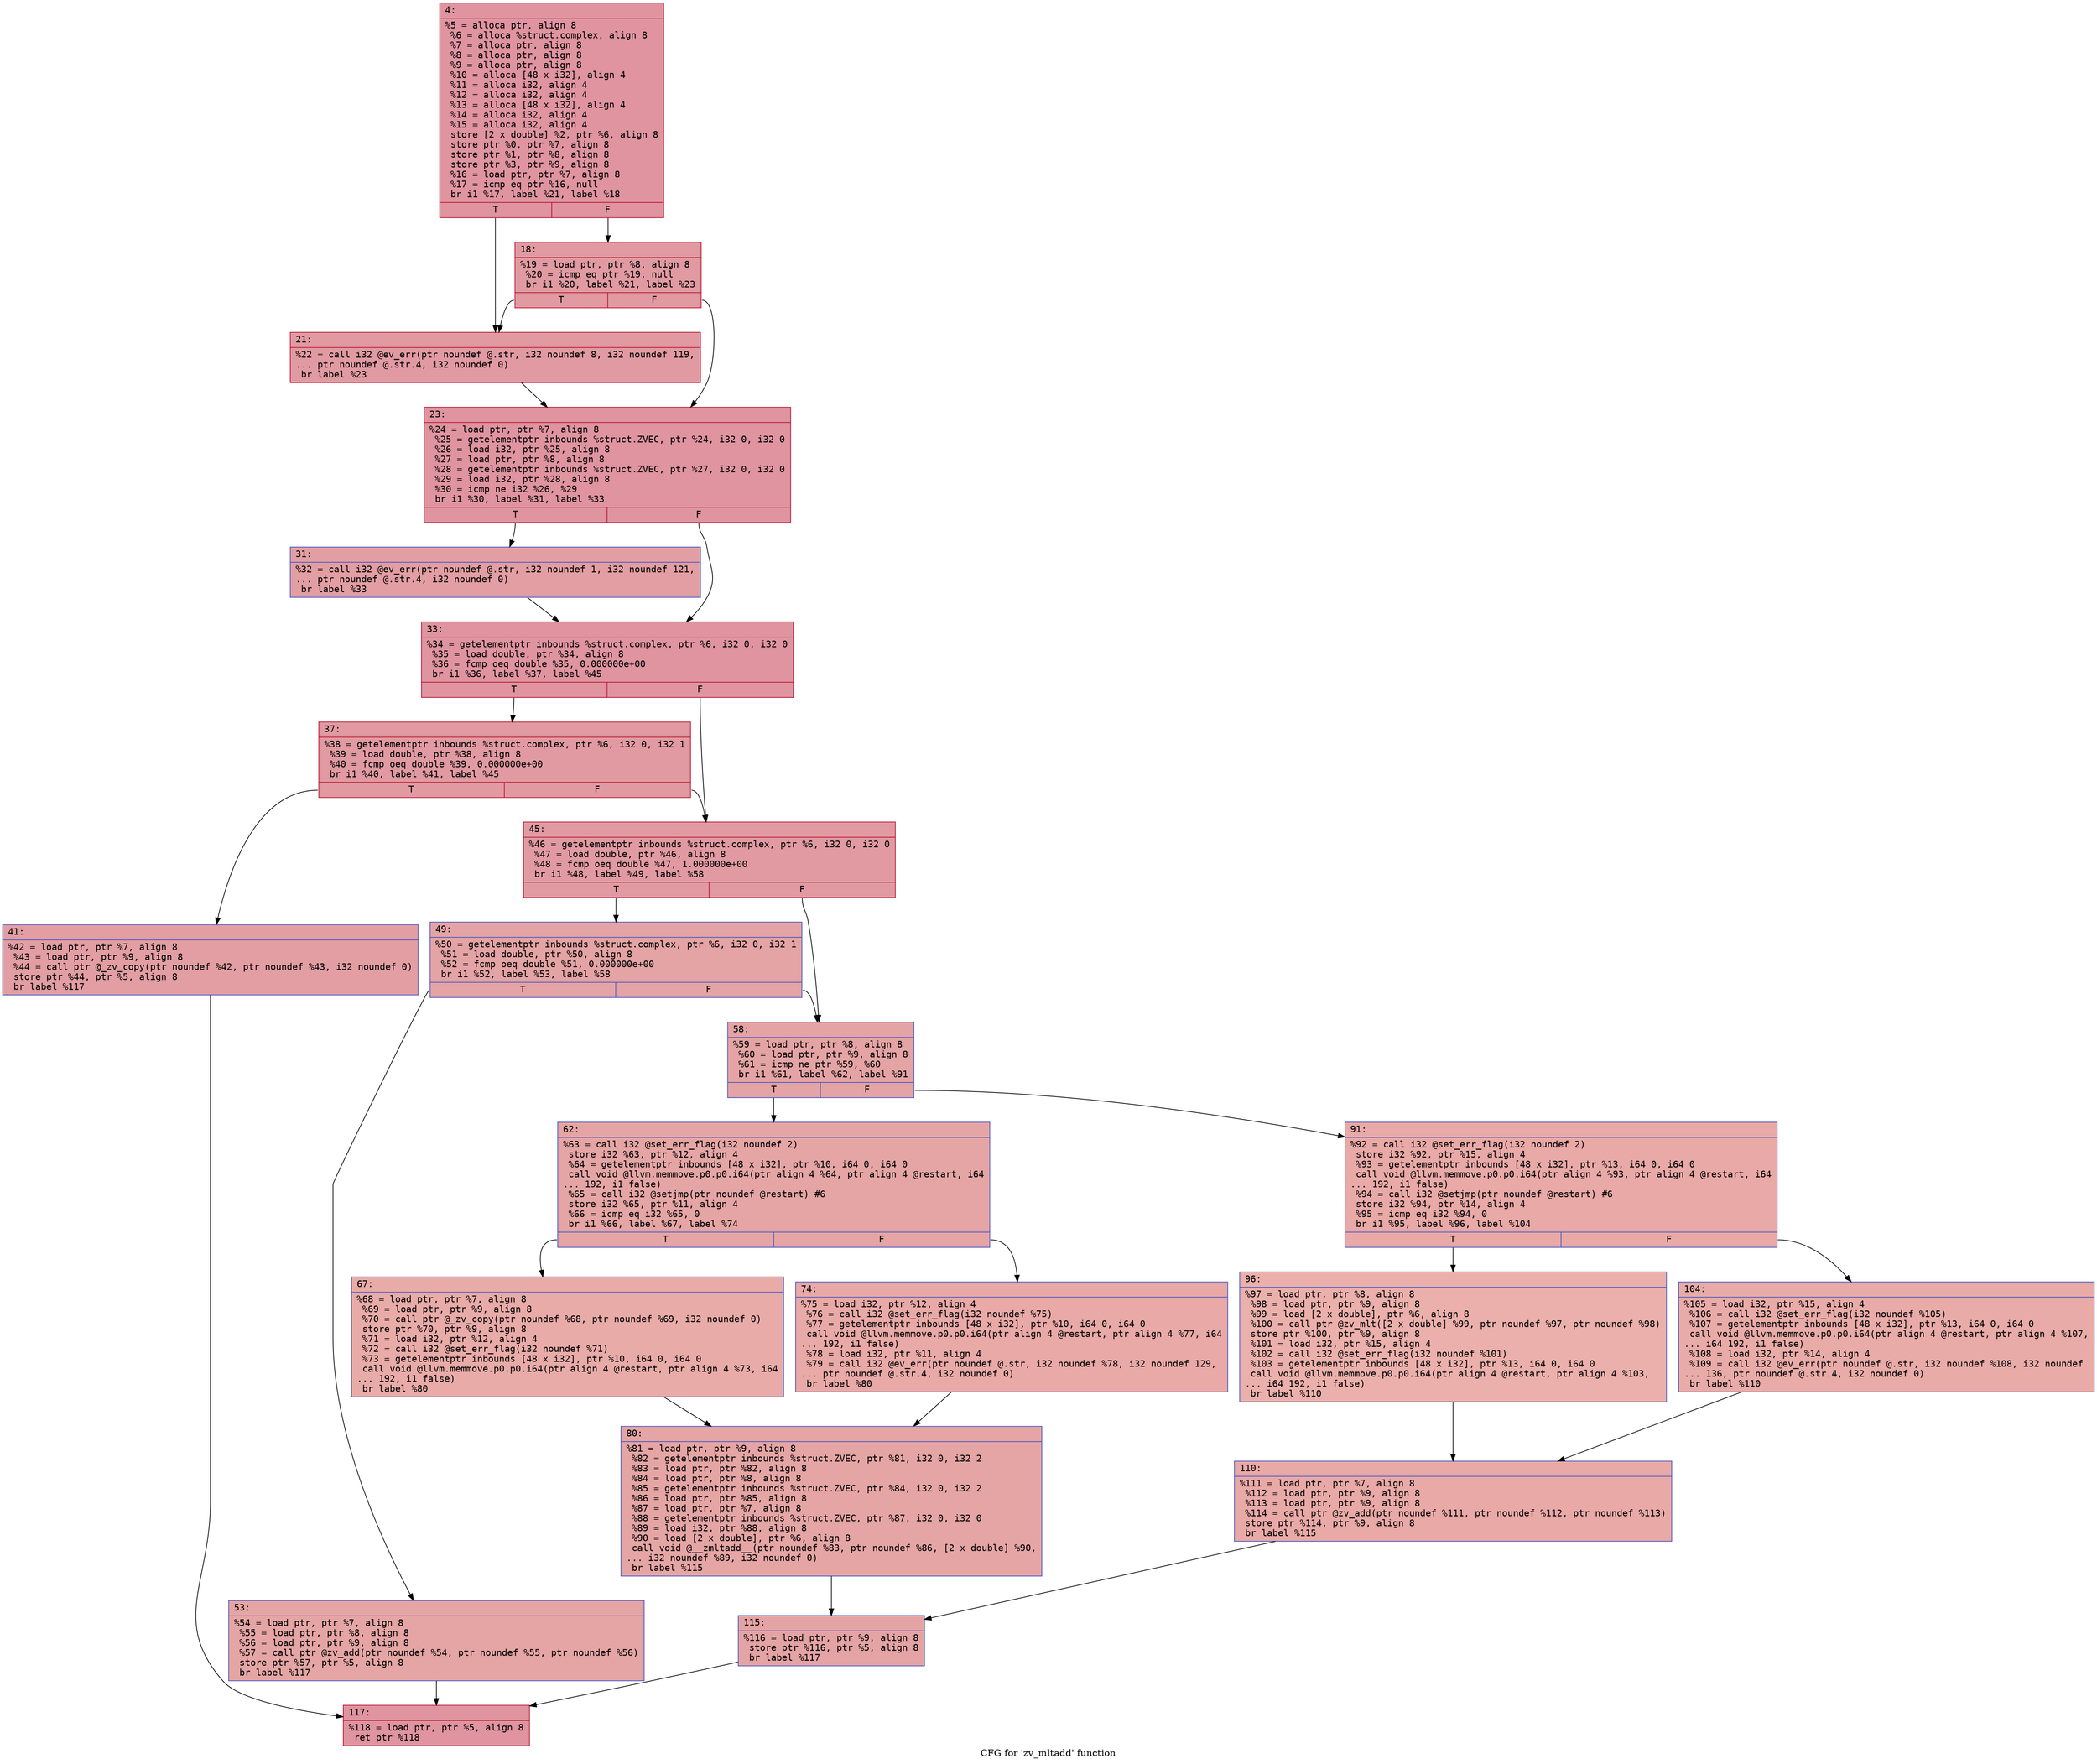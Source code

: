 digraph "CFG for 'zv_mltadd' function" {
	label="CFG for 'zv_mltadd' function";

	Node0x600000d8d540 [shape=record,color="#b70d28ff", style=filled, fillcolor="#b70d2870" fontname="Courier",label="{4:\l|  %5 = alloca ptr, align 8\l  %6 = alloca %struct.complex, align 8\l  %7 = alloca ptr, align 8\l  %8 = alloca ptr, align 8\l  %9 = alloca ptr, align 8\l  %10 = alloca [48 x i32], align 4\l  %11 = alloca i32, align 4\l  %12 = alloca i32, align 4\l  %13 = alloca [48 x i32], align 4\l  %14 = alloca i32, align 4\l  %15 = alloca i32, align 4\l  store [2 x double] %2, ptr %6, align 8\l  store ptr %0, ptr %7, align 8\l  store ptr %1, ptr %8, align 8\l  store ptr %3, ptr %9, align 8\l  %16 = load ptr, ptr %7, align 8\l  %17 = icmp eq ptr %16, null\l  br i1 %17, label %21, label %18\l|{<s0>T|<s1>F}}"];
	Node0x600000d8d540:s0 -> Node0x600000d8d8b0[tooltip="4 -> 21\nProbability 37.50%" ];
	Node0x600000d8d540:s1 -> Node0x600000d8d860[tooltip="4 -> 18\nProbability 62.50%" ];
	Node0x600000d8d860 [shape=record,color="#b70d28ff", style=filled, fillcolor="#bb1b2c70" fontname="Courier",label="{18:\l|  %19 = load ptr, ptr %8, align 8\l  %20 = icmp eq ptr %19, null\l  br i1 %20, label %21, label %23\l|{<s0>T|<s1>F}}"];
	Node0x600000d8d860:s0 -> Node0x600000d8d8b0[tooltip="18 -> 21\nProbability 37.50%" ];
	Node0x600000d8d860:s1 -> Node0x600000d8d900[tooltip="18 -> 23\nProbability 62.50%" ];
	Node0x600000d8d8b0 [shape=record,color="#b70d28ff", style=filled, fillcolor="#bb1b2c70" fontname="Courier",label="{21:\l|  %22 = call i32 @ev_err(ptr noundef @.str, i32 noundef 8, i32 noundef 119,\l... ptr noundef @.str.4, i32 noundef 0)\l  br label %23\l}"];
	Node0x600000d8d8b0 -> Node0x600000d8d900[tooltip="21 -> 23\nProbability 100.00%" ];
	Node0x600000d8d900 [shape=record,color="#b70d28ff", style=filled, fillcolor="#b70d2870" fontname="Courier",label="{23:\l|  %24 = load ptr, ptr %7, align 8\l  %25 = getelementptr inbounds %struct.ZVEC, ptr %24, i32 0, i32 0\l  %26 = load i32, ptr %25, align 8\l  %27 = load ptr, ptr %8, align 8\l  %28 = getelementptr inbounds %struct.ZVEC, ptr %27, i32 0, i32 0\l  %29 = load i32, ptr %28, align 8\l  %30 = icmp ne i32 %26, %29\l  br i1 %30, label %31, label %33\l|{<s0>T|<s1>F}}"];
	Node0x600000d8d900:s0 -> Node0x600000d8d950[tooltip="23 -> 31\nProbability 50.00%" ];
	Node0x600000d8d900:s1 -> Node0x600000d8d9a0[tooltip="23 -> 33\nProbability 50.00%" ];
	Node0x600000d8d950 [shape=record,color="#3d50c3ff", style=filled, fillcolor="#be242e70" fontname="Courier",label="{31:\l|  %32 = call i32 @ev_err(ptr noundef @.str, i32 noundef 1, i32 noundef 121,\l... ptr noundef @.str.4, i32 noundef 0)\l  br label %33\l}"];
	Node0x600000d8d950 -> Node0x600000d8d9a0[tooltip="31 -> 33\nProbability 100.00%" ];
	Node0x600000d8d9a0 [shape=record,color="#b70d28ff", style=filled, fillcolor="#b70d2870" fontname="Courier",label="{33:\l|  %34 = getelementptr inbounds %struct.complex, ptr %6, i32 0, i32 0\l  %35 = load double, ptr %34, align 8\l  %36 = fcmp oeq double %35, 0.000000e+00\l  br i1 %36, label %37, label %45\l|{<s0>T|<s1>F}}"];
	Node0x600000d8d9a0:s0 -> Node0x600000d8d9f0[tooltip="33 -> 37\nProbability 62.50%" ];
	Node0x600000d8d9a0:s1 -> Node0x600000d8da90[tooltip="33 -> 45\nProbability 37.50%" ];
	Node0x600000d8d9f0 [shape=record,color="#b70d28ff", style=filled, fillcolor="#bb1b2c70" fontname="Courier",label="{37:\l|  %38 = getelementptr inbounds %struct.complex, ptr %6, i32 0, i32 1\l  %39 = load double, ptr %38, align 8\l  %40 = fcmp oeq double %39, 0.000000e+00\l  br i1 %40, label %41, label %45\l|{<s0>T|<s1>F}}"];
	Node0x600000d8d9f0:s0 -> Node0x600000d8da40[tooltip="37 -> 41\nProbability 62.50%" ];
	Node0x600000d8d9f0:s1 -> Node0x600000d8da90[tooltip="37 -> 45\nProbability 37.50%" ];
	Node0x600000d8da40 [shape=record,color="#3d50c3ff", style=filled, fillcolor="#be242e70" fontname="Courier",label="{41:\l|  %42 = load ptr, ptr %7, align 8\l  %43 = load ptr, ptr %9, align 8\l  %44 = call ptr @_zv_copy(ptr noundef %42, ptr noundef %43, i32 noundef 0)\l  store ptr %44, ptr %5, align 8\l  br label %117\l}"];
	Node0x600000d8da40 -> Node0x600000d8dea0[tooltip="41 -> 117\nProbability 100.00%" ];
	Node0x600000d8da90 [shape=record,color="#b70d28ff", style=filled, fillcolor="#bb1b2c70" fontname="Courier",label="{45:\l|  %46 = getelementptr inbounds %struct.complex, ptr %6, i32 0, i32 0\l  %47 = load double, ptr %46, align 8\l  %48 = fcmp oeq double %47, 1.000000e+00\l  br i1 %48, label %49, label %58\l|{<s0>T|<s1>F}}"];
	Node0x600000d8da90:s0 -> Node0x600000d8dae0[tooltip="45 -> 49\nProbability 62.50%" ];
	Node0x600000d8da90:s1 -> Node0x600000d8db80[tooltip="45 -> 58\nProbability 37.50%" ];
	Node0x600000d8dae0 [shape=record,color="#3d50c3ff", style=filled, fillcolor="#c32e3170" fontname="Courier",label="{49:\l|  %50 = getelementptr inbounds %struct.complex, ptr %6, i32 0, i32 1\l  %51 = load double, ptr %50, align 8\l  %52 = fcmp oeq double %51, 0.000000e+00\l  br i1 %52, label %53, label %58\l|{<s0>T|<s1>F}}"];
	Node0x600000d8dae0:s0 -> Node0x600000d8db30[tooltip="49 -> 53\nProbability 62.50%" ];
	Node0x600000d8dae0:s1 -> Node0x600000d8db80[tooltip="49 -> 58\nProbability 37.50%" ];
	Node0x600000d8db30 [shape=record,color="#3d50c3ff", style=filled, fillcolor="#c5333470" fontname="Courier",label="{53:\l|  %54 = load ptr, ptr %7, align 8\l  %55 = load ptr, ptr %8, align 8\l  %56 = load ptr, ptr %9, align 8\l  %57 = call ptr @zv_add(ptr noundef %54, ptr noundef %55, ptr noundef %56)\l  store ptr %57, ptr %5, align 8\l  br label %117\l}"];
	Node0x600000d8db30 -> Node0x600000d8dea0[tooltip="53 -> 117\nProbability 100.00%" ];
	Node0x600000d8db80 [shape=record,color="#3d50c3ff", style=filled, fillcolor="#c32e3170" fontname="Courier",label="{58:\l|  %59 = load ptr, ptr %8, align 8\l  %60 = load ptr, ptr %9, align 8\l  %61 = icmp ne ptr %59, %60\l  br i1 %61, label %62, label %91\l|{<s0>T|<s1>F}}"];
	Node0x600000d8db80:s0 -> Node0x600000d8dbd0[tooltip="58 -> 62\nProbability 62.50%" ];
	Node0x600000d8db80:s1 -> Node0x600000d8dd10[tooltip="58 -> 91\nProbability 37.50%" ];
	Node0x600000d8dbd0 [shape=record,color="#3d50c3ff", style=filled, fillcolor="#c5333470" fontname="Courier",label="{62:\l|  %63 = call i32 @set_err_flag(i32 noundef 2)\l  store i32 %63, ptr %12, align 4\l  %64 = getelementptr inbounds [48 x i32], ptr %10, i64 0, i64 0\l  call void @llvm.memmove.p0.p0.i64(ptr align 4 %64, ptr align 4 @restart, i64\l... 192, i1 false)\l  %65 = call i32 @setjmp(ptr noundef @restart) #6\l  store i32 %65, ptr %11, align 4\l  %66 = icmp eq i32 %65, 0\l  br i1 %66, label %67, label %74\l|{<s0>T|<s1>F}}"];
	Node0x600000d8dbd0:s0 -> Node0x600000d8dc20[tooltip="62 -> 67\nProbability 37.50%" ];
	Node0x600000d8dbd0:s1 -> Node0x600000d8dc70[tooltip="62 -> 74\nProbability 62.50%" ];
	Node0x600000d8dc20 [shape=record,color="#3d50c3ff", style=filled, fillcolor="#cc403a70" fontname="Courier",label="{67:\l|  %68 = load ptr, ptr %7, align 8\l  %69 = load ptr, ptr %9, align 8\l  %70 = call ptr @_zv_copy(ptr noundef %68, ptr noundef %69, i32 noundef 0)\l  store ptr %70, ptr %9, align 8\l  %71 = load i32, ptr %12, align 4\l  %72 = call i32 @set_err_flag(i32 noundef %71)\l  %73 = getelementptr inbounds [48 x i32], ptr %10, i64 0, i64 0\l  call void @llvm.memmove.p0.p0.i64(ptr align 4 @restart, ptr align 4 %73, i64\l... 192, i1 false)\l  br label %80\l}"];
	Node0x600000d8dc20 -> Node0x600000d8dcc0[tooltip="67 -> 80\nProbability 100.00%" ];
	Node0x600000d8dc70 [shape=record,color="#3d50c3ff", style=filled, fillcolor="#ca3b3770" fontname="Courier",label="{74:\l|  %75 = load i32, ptr %12, align 4\l  %76 = call i32 @set_err_flag(i32 noundef %75)\l  %77 = getelementptr inbounds [48 x i32], ptr %10, i64 0, i64 0\l  call void @llvm.memmove.p0.p0.i64(ptr align 4 @restart, ptr align 4 %77, i64\l... 192, i1 false)\l  %78 = load i32, ptr %11, align 4\l  %79 = call i32 @ev_err(ptr noundef @.str, i32 noundef %78, i32 noundef 129,\l... ptr noundef @.str.4, i32 noundef 0)\l  br label %80\l}"];
	Node0x600000d8dc70 -> Node0x600000d8dcc0[tooltip="74 -> 80\nProbability 100.00%" ];
	Node0x600000d8dcc0 [shape=record,color="#3d50c3ff", style=filled, fillcolor="#c5333470" fontname="Courier",label="{80:\l|  %81 = load ptr, ptr %9, align 8\l  %82 = getelementptr inbounds %struct.ZVEC, ptr %81, i32 0, i32 2\l  %83 = load ptr, ptr %82, align 8\l  %84 = load ptr, ptr %8, align 8\l  %85 = getelementptr inbounds %struct.ZVEC, ptr %84, i32 0, i32 2\l  %86 = load ptr, ptr %85, align 8\l  %87 = load ptr, ptr %7, align 8\l  %88 = getelementptr inbounds %struct.ZVEC, ptr %87, i32 0, i32 0\l  %89 = load i32, ptr %88, align 8\l  %90 = load [2 x double], ptr %6, align 8\l  call void @__zmltadd__(ptr noundef %83, ptr noundef %86, [2 x double] %90,\l... i32 noundef %89, i32 noundef 0)\l  br label %115\l}"];
	Node0x600000d8dcc0 -> Node0x600000d8de50[tooltip="80 -> 115\nProbability 100.00%" ];
	Node0x600000d8dd10 [shape=record,color="#3d50c3ff", style=filled, fillcolor="#ca3b3770" fontname="Courier",label="{91:\l|  %92 = call i32 @set_err_flag(i32 noundef 2)\l  store i32 %92, ptr %15, align 4\l  %93 = getelementptr inbounds [48 x i32], ptr %13, i64 0, i64 0\l  call void @llvm.memmove.p0.p0.i64(ptr align 4 %93, ptr align 4 @restart, i64\l... 192, i1 false)\l  %94 = call i32 @setjmp(ptr noundef @restart) #6\l  store i32 %94, ptr %14, align 4\l  %95 = icmp eq i32 %94, 0\l  br i1 %95, label %96, label %104\l|{<s0>T|<s1>F}}"];
	Node0x600000d8dd10:s0 -> Node0x600000d8dd60[tooltip="91 -> 96\nProbability 37.50%" ];
	Node0x600000d8dd10:s1 -> Node0x600000d8ddb0[tooltip="91 -> 104\nProbability 62.50%" ];
	Node0x600000d8dd60 [shape=record,color="#3d50c3ff", style=filled, fillcolor="#d24b4070" fontname="Courier",label="{96:\l|  %97 = load ptr, ptr %8, align 8\l  %98 = load ptr, ptr %9, align 8\l  %99 = load [2 x double], ptr %6, align 8\l  %100 = call ptr @zv_mlt([2 x double] %99, ptr noundef %97, ptr noundef %98)\l  store ptr %100, ptr %9, align 8\l  %101 = load i32, ptr %15, align 4\l  %102 = call i32 @set_err_flag(i32 noundef %101)\l  %103 = getelementptr inbounds [48 x i32], ptr %13, i64 0, i64 0\l  call void @llvm.memmove.p0.p0.i64(ptr align 4 @restart, ptr align 4 %103,\l... i64 192, i1 false)\l  br label %110\l}"];
	Node0x600000d8dd60 -> Node0x600000d8de00[tooltip="96 -> 110\nProbability 100.00%" ];
	Node0x600000d8ddb0 [shape=record,color="#3d50c3ff", style=filled, fillcolor="#cc403a70" fontname="Courier",label="{104:\l|  %105 = load i32, ptr %15, align 4\l  %106 = call i32 @set_err_flag(i32 noundef %105)\l  %107 = getelementptr inbounds [48 x i32], ptr %13, i64 0, i64 0\l  call void @llvm.memmove.p0.p0.i64(ptr align 4 @restart, ptr align 4 %107,\l... i64 192, i1 false)\l  %108 = load i32, ptr %14, align 4\l  %109 = call i32 @ev_err(ptr noundef @.str, i32 noundef %108, i32 noundef\l... 136, ptr noundef @.str.4, i32 noundef 0)\l  br label %110\l}"];
	Node0x600000d8ddb0 -> Node0x600000d8de00[tooltip="104 -> 110\nProbability 100.00%" ];
	Node0x600000d8de00 [shape=record,color="#3d50c3ff", style=filled, fillcolor="#ca3b3770" fontname="Courier",label="{110:\l|  %111 = load ptr, ptr %7, align 8\l  %112 = load ptr, ptr %9, align 8\l  %113 = load ptr, ptr %9, align 8\l  %114 = call ptr @zv_add(ptr noundef %111, ptr noundef %112, ptr noundef %113)\l  store ptr %114, ptr %9, align 8\l  br label %115\l}"];
	Node0x600000d8de00 -> Node0x600000d8de50[tooltip="110 -> 115\nProbability 100.00%" ];
	Node0x600000d8de50 [shape=record,color="#3d50c3ff", style=filled, fillcolor="#c32e3170" fontname="Courier",label="{115:\l|  %116 = load ptr, ptr %9, align 8\l  store ptr %116, ptr %5, align 8\l  br label %117\l}"];
	Node0x600000d8de50 -> Node0x600000d8dea0[tooltip="115 -> 117\nProbability 100.00%" ];
	Node0x600000d8dea0 [shape=record,color="#b70d28ff", style=filled, fillcolor="#b70d2870" fontname="Courier",label="{117:\l|  %118 = load ptr, ptr %5, align 8\l  ret ptr %118\l}"];
}
